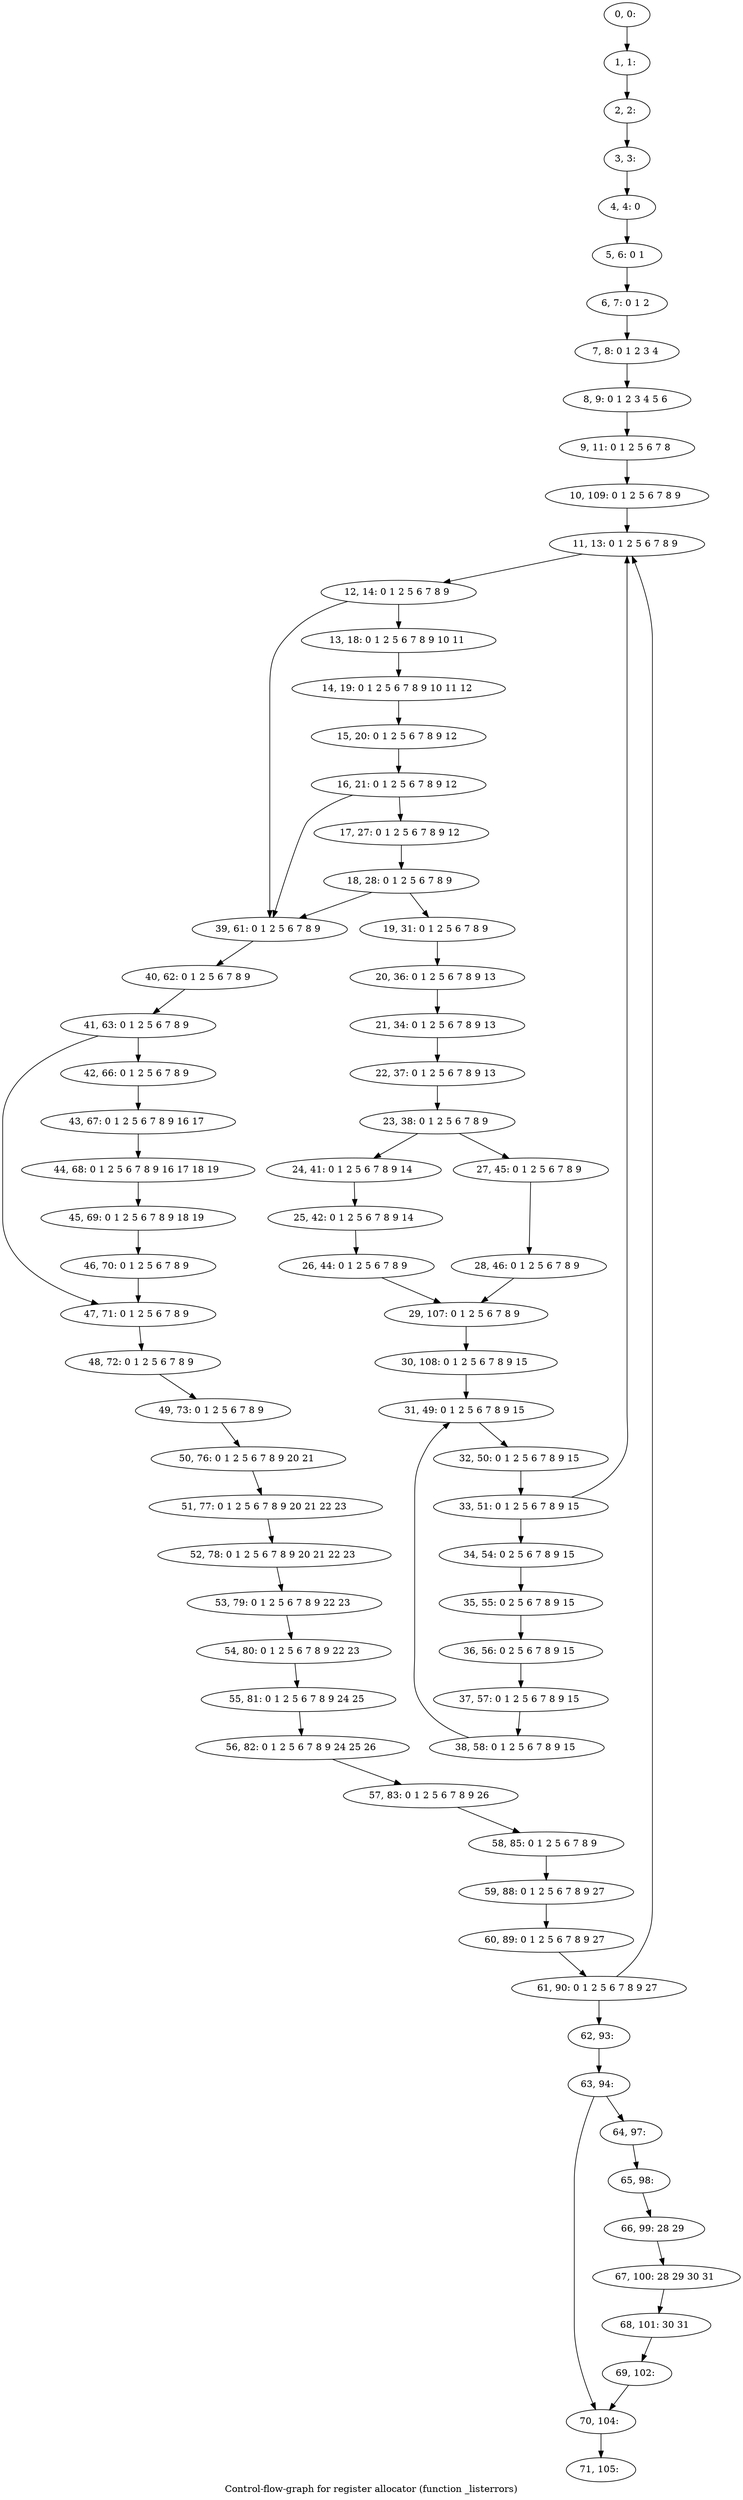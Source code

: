 digraph G {
graph [label="Control-flow-graph for register allocator (function _listerrors)"]
0[label="0, 0: "];
1[label="1, 1: "];
2[label="2, 2: "];
3[label="3, 3: "];
4[label="4, 4: 0 "];
5[label="5, 6: 0 1 "];
6[label="6, 7: 0 1 2 "];
7[label="7, 8: 0 1 2 3 4 "];
8[label="8, 9: 0 1 2 3 4 5 6 "];
9[label="9, 11: 0 1 2 5 6 7 8 "];
10[label="10, 109: 0 1 2 5 6 7 8 9 "];
11[label="11, 13: 0 1 2 5 6 7 8 9 "];
12[label="12, 14: 0 1 2 5 6 7 8 9 "];
13[label="13, 18: 0 1 2 5 6 7 8 9 10 11 "];
14[label="14, 19: 0 1 2 5 6 7 8 9 10 11 12 "];
15[label="15, 20: 0 1 2 5 6 7 8 9 12 "];
16[label="16, 21: 0 1 2 5 6 7 8 9 12 "];
17[label="17, 27: 0 1 2 5 6 7 8 9 12 "];
18[label="18, 28: 0 1 2 5 6 7 8 9 "];
19[label="19, 31: 0 1 2 5 6 7 8 9 "];
20[label="20, 36: 0 1 2 5 6 7 8 9 13 "];
21[label="21, 34: 0 1 2 5 6 7 8 9 13 "];
22[label="22, 37: 0 1 2 5 6 7 8 9 13 "];
23[label="23, 38: 0 1 2 5 6 7 8 9 "];
24[label="24, 41: 0 1 2 5 6 7 8 9 14 "];
25[label="25, 42: 0 1 2 5 6 7 8 9 14 "];
26[label="26, 44: 0 1 2 5 6 7 8 9 "];
27[label="27, 45: 0 1 2 5 6 7 8 9 "];
28[label="28, 46: 0 1 2 5 6 7 8 9 "];
29[label="29, 107: 0 1 2 5 6 7 8 9 "];
30[label="30, 108: 0 1 2 5 6 7 8 9 15 "];
31[label="31, 49: 0 1 2 5 6 7 8 9 15 "];
32[label="32, 50: 0 1 2 5 6 7 8 9 15 "];
33[label="33, 51: 0 1 2 5 6 7 8 9 15 "];
34[label="34, 54: 0 2 5 6 7 8 9 15 "];
35[label="35, 55: 0 2 5 6 7 8 9 15 "];
36[label="36, 56: 0 2 5 6 7 8 9 15 "];
37[label="37, 57: 0 1 2 5 6 7 8 9 15 "];
38[label="38, 58: 0 1 2 5 6 7 8 9 15 "];
39[label="39, 61: 0 1 2 5 6 7 8 9 "];
40[label="40, 62: 0 1 2 5 6 7 8 9 "];
41[label="41, 63: 0 1 2 5 6 7 8 9 "];
42[label="42, 66: 0 1 2 5 6 7 8 9 "];
43[label="43, 67: 0 1 2 5 6 7 8 9 16 17 "];
44[label="44, 68: 0 1 2 5 6 7 8 9 16 17 18 19 "];
45[label="45, 69: 0 1 2 5 6 7 8 9 18 19 "];
46[label="46, 70: 0 1 2 5 6 7 8 9 "];
47[label="47, 71: 0 1 2 5 6 7 8 9 "];
48[label="48, 72: 0 1 2 5 6 7 8 9 "];
49[label="49, 73: 0 1 2 5 6 7 8 9 "];
50[label="50, 76: 0 1 2 5 6 7 8 9 20 21 "];
51[label="51, 77: 0 1 2 5 6 7 8 9 20 21 22 23 "];
52[label="52, 78: 0 1 2 5 6 7 8 9 20 21 22 23 "];
53[label="53, 79: 0 1 2 5 6 7 8 9 22 23 "];
54[label="54, 80: 0 1 2 5 6 7 8 9 22 23 "];
55[label="55, 81: 0 1 2 5 6 7 8 9 24 25 "];
56[label="56, 82: 0 1 2 5 6 7 8 9 24 25 26 "];
57[label="57, 83: 0 1 2 5 6 7 8 9 26 "];
58[label="58, 85: 0 1 2 5 6 7 8 9 "];
59[label="59, 88: 0 1 2 5 6 7 8 9 27 "];
60[label="60, 89: 0 1 2 5 6 7 8 9 27 "];
61[label="61, 90: 0 1 2 5 6 7 8 9 27 "];
62[label="62, 93: "];
63[label="63, 94: "];
64[label="64, 97: "];
65[label="65, 98: "];
66[label="66, 99: 28 29 "];
67[label="67, 100: 28 29 30 31 "];
68[label="68, 101: 30 31 "];
69[label="69, 102: "];
70[label="70, 104: "];
71[label="71, 105: "];
0->1 ;
1->2 ;
2->3 ;
3->4 ;
4->5 ;
5->6 ;
6->7 ;
7->8 ;
8->9 ;
9->10 ;
10->11 ;
11->12 ;
12->13 ;
12->39 ;
13->14 ;
14->15 ;
15->16 ;
16->17 ;
16->39 ;
17->18 ;
18->19 ;
18->39 ;
19->20 ;
20->21 ;
21->22 ;
22->23 ;
23->24 ;
23->27 ;
24->25 ;
25->26 ;
26->29 ;
27->28 ;
28->29 ;
29->30 ;
30->31 ;
31->32 ;
32->33 ;
33->34 ;
33->11 ;
34->35 ;
35->36 ;
36->37 ;
37->38 ;
38->31 ;
39->40 ;
40->41 ;
41->42 ;
41->47 ;
42->43 ;
43->44 ;
44->45 ;
45->46 ;
46->47 ;
47->48 ;
48->49 ;
49->50 ;
50->51 ;
51->52 ;
52->53 ;
53->54 ;
54->55 ;
55->56 ;
56->57 ;
57->58 ;
58->59 ;
59->60 ;
60->61 ;
61->62 ;
61->11 ;
62->63 ;
63->64 ;
63->70 ;
64->65 ;
65->66 ;
66->67 ;
67->68 ;
68->69 ;
69->70 ;
70->71 ;
}
